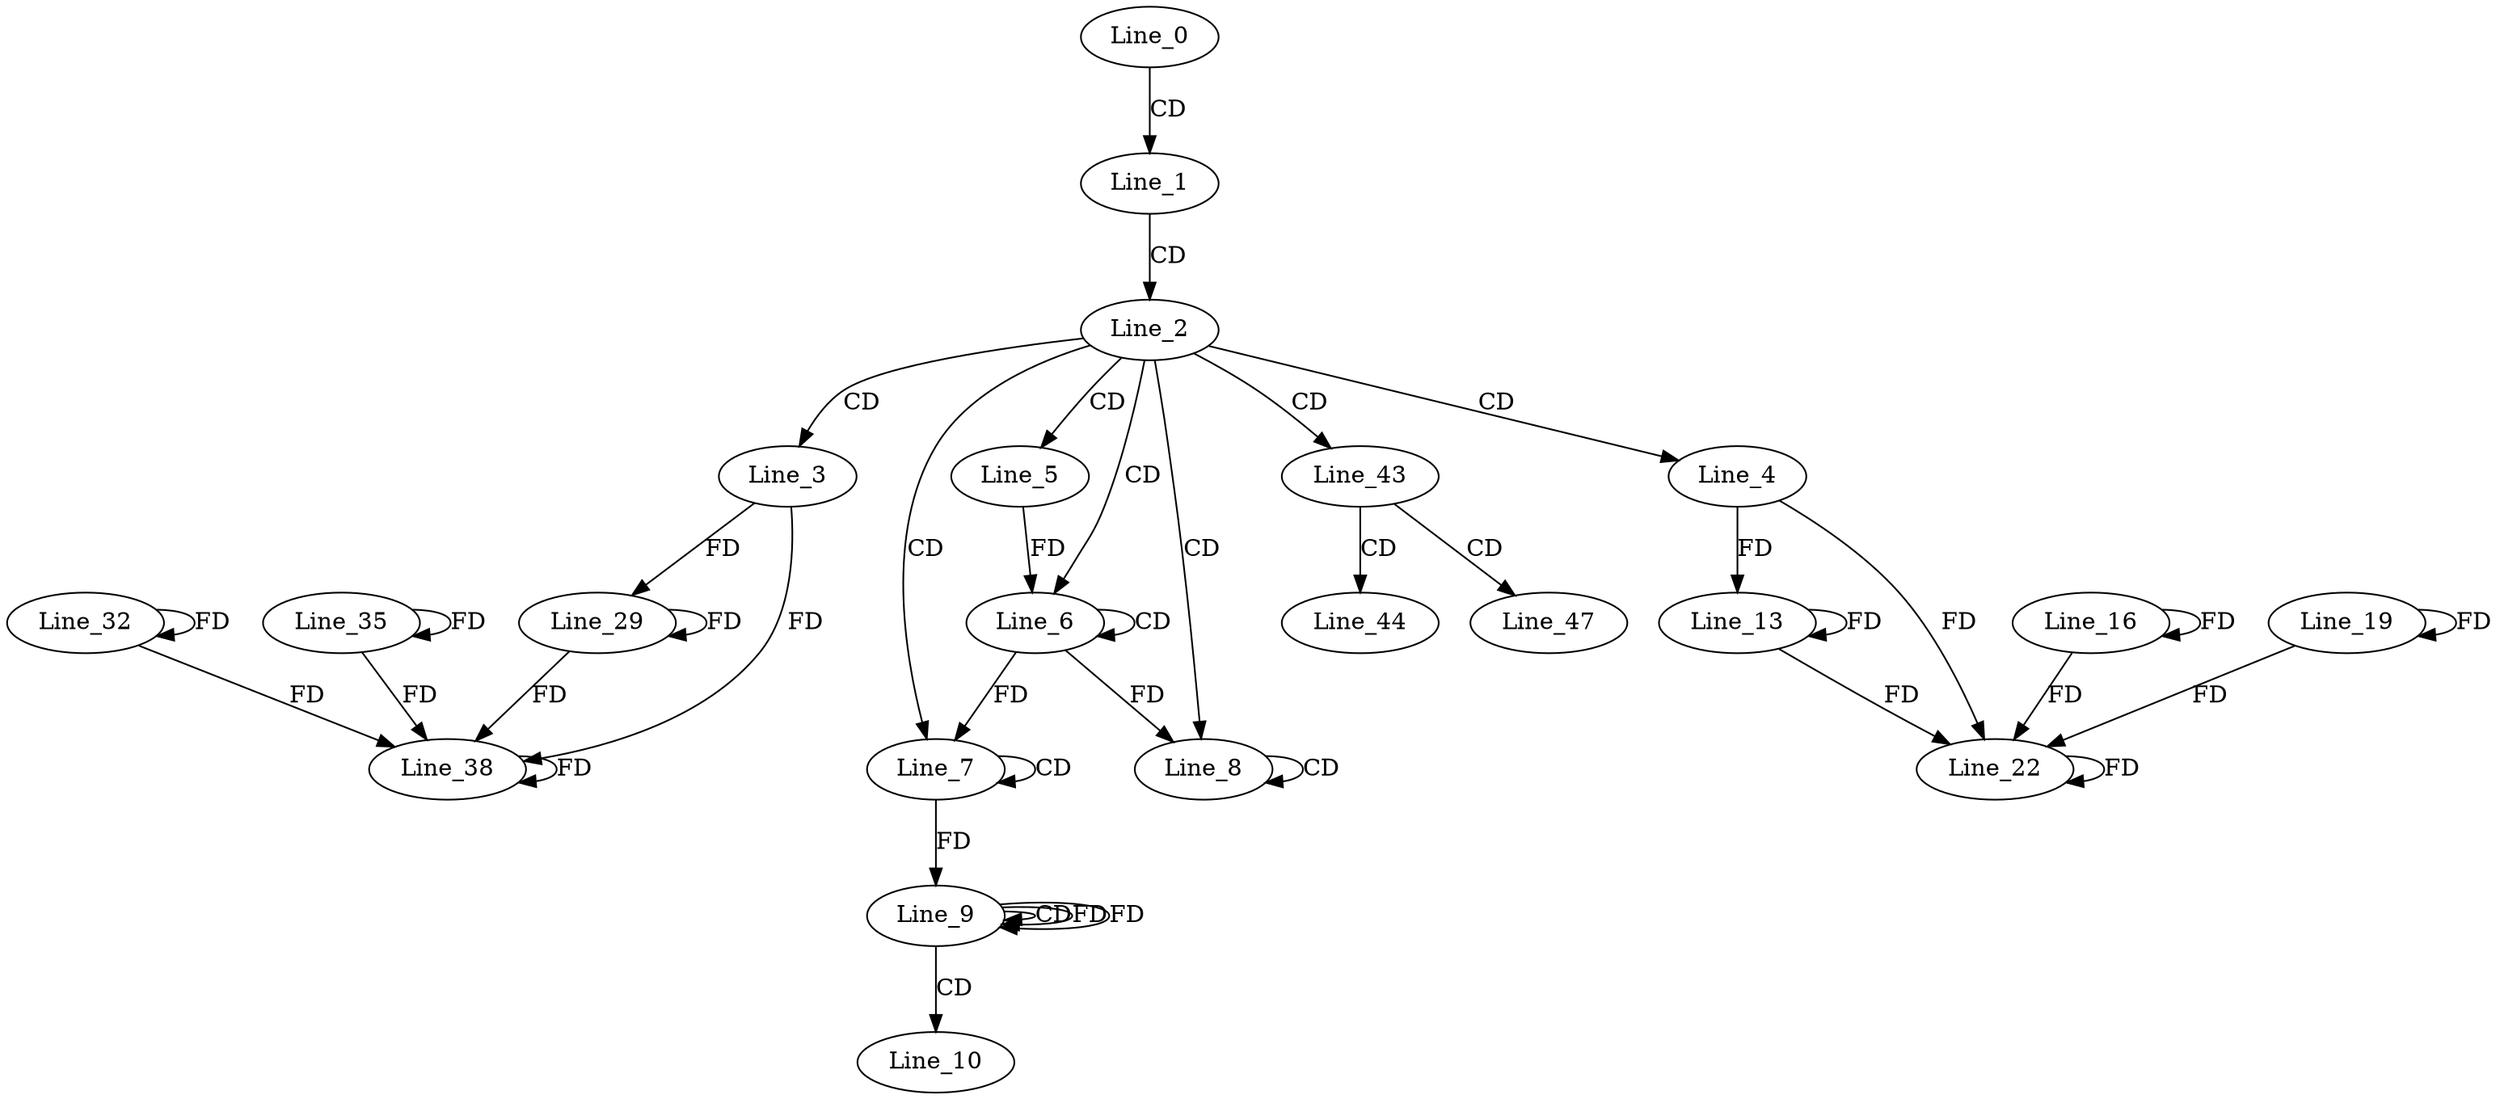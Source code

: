 digraph G {
  Line_0;
  Line_1;
  Line_2;
  Line_3;
  Line_4;
  Line_5;
  Line_6;
  Line_6;
  Line_7;
  Line_7;
  Line_8;
  Line_8;
  Line_9;
  Line_9;
  Line_9;
  Line_10;
  Line_13;
  Line_16;
  Line_19;
  Line_22;
  Line_29;
  Line_32;
  Line_35;
  Line_38;
  Line_43;
  Line_44;
  Line_47;
  Line_0 -> Line_1 [ label="CD" ];
  Line_1 -> Line_2 [ label="CD" ];
  Line_2 -> Line_3 [ label="CD" ];
  Line_2 -> Line_4 [ label="CD" ];
  Line_2 -> Line_5 [ label="CD" ];
  Line_2 -> Line_6 [ label="CD" ];
  Line_6 -> Line_6 [ label="CD" ];
  Line_5 -> Line_6 [ label="FD" ];
  Line_2 -> Line_7 [ label="CD" ];
  Line_7 -> Line_7 [ label="CD" ];
  Line_6 -> Line_7 [ label="FD" ];
  Line_2 -> Line_8 [ label="CD" ];
  Line_8 -> Line_8 [ label="CD" ];
  Line_6 -> Line_8 [ label="FD" ];
  Line_7 -> Line_9 [ label="FD" ];
  Line_9 -> Line_9 [ label="CD" ];
  Line_9 -> Line_9 [ label="FD" ];
  Line_9 -> Line_10 [ label="CD" ];
  Line_13 -> Line_13 [ label="FD" ];
  Line_4 -> Line_13 [ label="FD" ];
  Line_16 -> Line_16 [ label="FD" ];
  Line_19 -> Line_19 [ label="FD" ];
  Line_13 -> Line_22 [ label="FD" ];
  Line_16 -> Line_22 [ label="FD" ];
  Line_19 -> Line_22 [ label="FD" ];
  Line_22 -> Line_22 [ label="FD" ];
  Line_4 -> Line_22 [ label="FD" ];
  Line_29 -> Line_29 [ label="FD" ];
  Line_3 -> Line_29 [ label="FD" ];
  Line_32 -> Line_32 [ label="FD" ];
  Line_35 -> Line_35 [ label="FD" ];
  Line_29 -> Line_38 [ label="FD" ];
  Line_32 -> Line_38 [ label="FD" ];
  Line_35 -> Line_38 [ label="FD" ];
  Line_38 -> Line_38 [ label="FD" ];
  Line_3 -> Line_38 [ label="FD" ];
  Line_2 -> Line_43 [ label="CD" ];
  Line_43 -> Line_44 [ label="CD" ];
  Line_43 -> Line_47 [ label="CD" ];
  Line_9 -> Line_9 [ label="FD" ];
}
